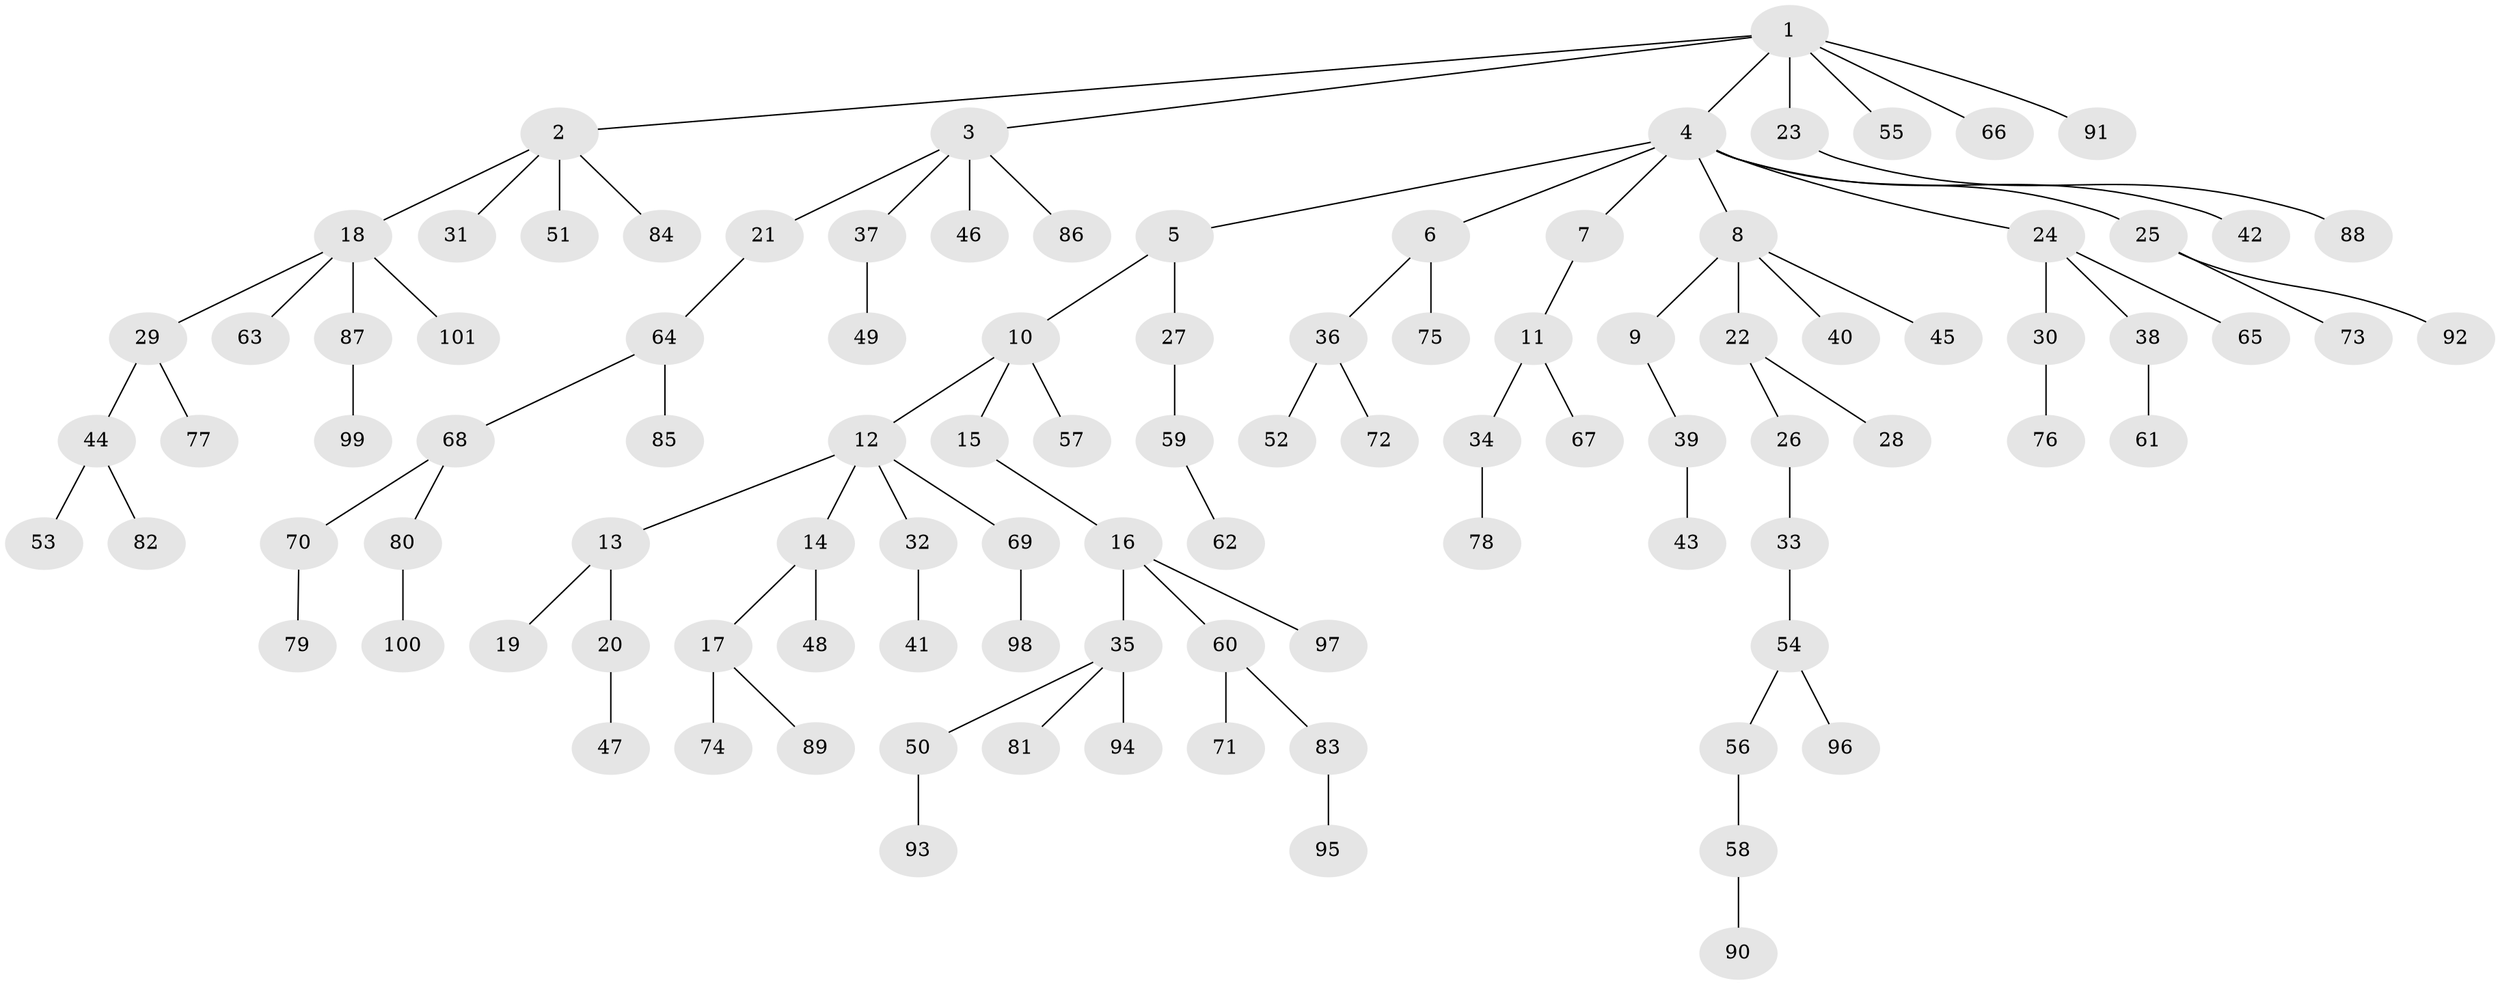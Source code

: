 // Generated by graph-tools (version 1.1) at 2025/50/03/09/25 03:50:16]
// undirected, 101 vertices, 100 edges
graph export_dot {
graph [start="1"]
  node [color=gray90,style=filled];
  1;
  2;
  3;
  4;
  5;
  6;
  7;
  8;
  9;
  10;
  11;
  12;
  13;
  14;
  15;
  16;
  17;
  18;
  19;
  20;
  21;
  22;
  23;
  24;
  25;
  26;
  27;
  28;
  29;
  30;
  31;
  32;
  33;
  34;
  35;
  36;
  37;
  38;
  39;
  40;
  41;
  42;
  43;
  44;
  45;
  46;
  47;
  48;
  49;
  50;
  51;
  52;
  53;
  54;
  55;
  56;
  57;
  58;
  59;
  60;
  61;
  62;
  63;
  64;
  65;
  66;
  67;
  68;
  69;
  70;
  71;
  72;
  73;
  74;
  75;
  76;
  77;
  78;
  79;
  80;
  81;
  82;
  83;
  84;
  85;
  86;
  87;
  88;
  89;
  90;
  91;
  92;
  93;
  94;
  95;
  96;
  97;
  98;
  99;
  100;
  101;
  1 -- 2;
  1 -- 3;
  1 -- 4;
  1 -- 23;
  1 -- 55;
  1 -- 66;
  1 -- 91;
  2 -- 18;
  2 -- 31;
  2 -- 51;
  2 -- 84;
  3 -- 21;
  3 -- 37;
  3 -- 46;
  3 -- 86;
  4 -- 5;
  4 -- 6;
  4 -- 7;
  4 -- 8;
  4 -- 24;
  4 -- 25;
  4 -- 42;
  5 -- 10;
  5 -- 27;
  6 -- 36;
  6 -- 75;
  7 -- 11;
  8 -- 9;
  8 -- 22;
  8 -- 40;
  8 -- 45;
  9 -- 39;
  10 -- 12;
  10 -- 15;
  10 -- 57;
  11 -- 34;
  11 -- 67;
  12 -- 13;
  12 -- 14;
  12 -- 32;
  12 -- 69;
  13 -- 19;
  13 -- 20;
  14 -- 17;
  14 -- 48;
  15 -- 16;
  16 -- 35;
  16 -- 60;
  16 -- 97;
  17 -- 74;
  17 -- 89;
  18 -- 29;
  18 -- 63;
  18 -- 87;
  18 -- 101;
  20 -- 47;
  21 -- 64;
  22 -- 26;
  22 -- 28;
  23 -- 88;
  24 -- 30;
  24 -- 38;
  24 -- 65;
  25 -- 73;
  25 -- 92;
  26 -- 33;
  27 -- 59;
  29 -- 44;
  29 -- 77;
  30 -- 76;
  32 -- 41;
  33 -- 54;
  34 -- 78;
  35 -- 50;
  35 -- 81;
  35 -- 94;
  36 -- 52;
  36 -- 72;
  37 -- 49;
  38 -- 61;
  39 -- 43;
  44 -- 53;
  44 -- 82;
  50 -- 93;
  54 -- 56;
  54 -- 96;
  56 -- 58;
  58 -- 90;
  59 -- 62;
  60 -- 71;
  60 -- 83;
  64 -- 68;
  64 -- 85;
  68 -- 70;
  68 -- 80;
  69 -- 98;
  70 -- 79;
  80 -- 100;
  83 -- 95;
  87 -- 99;
}
